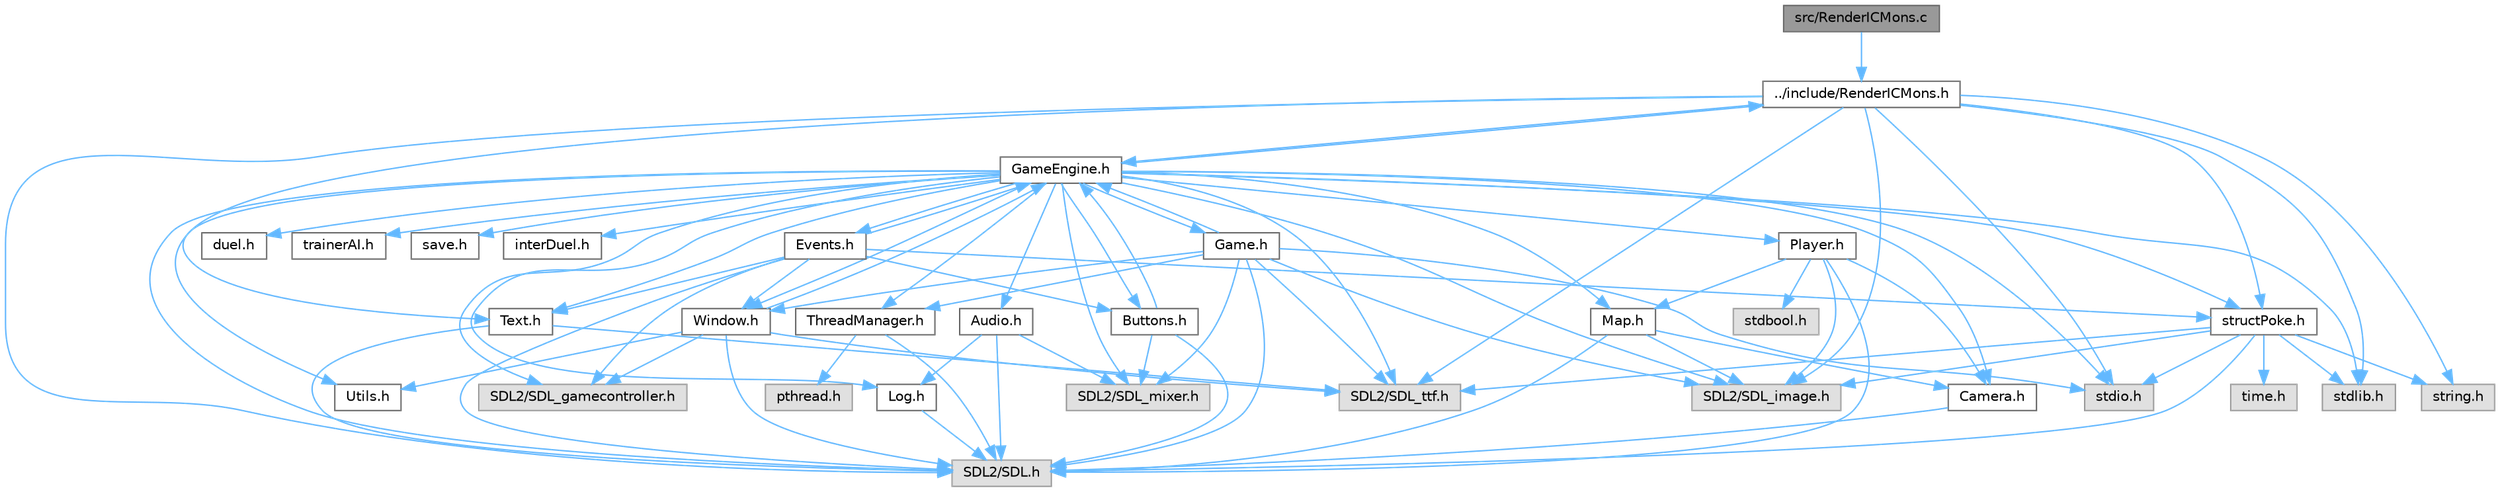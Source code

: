 digraph "src/RenderICMons.c"
{
 // LATEX_PDF_SIZE
  bgcolor="transparent";
  edge [fontname=Helvetica,fontsize=10,labelfontname=Helvetica,labelfontsize=10];
  node [fontname=Helvetica,fontsize=10,shape=box,height=0.2,width=0.4];
  Node1 [id="Node000001",label="src/RenderICMons.c",height=0.2,width=0.4,color="gray40", fillcolor="grey60", style="filled", fontcolor="black",tooltip=" "];
  Node1 -> Node2 [id="edge83_Node000001_Node000002",color="steelblue1",style="solid",tooltip=" "];
  Node2 [id="Node000002",label="../include/RenderICMons.h",height=0.2,width=0.4,color="grey40", fillcolor="white", style="filled",URL="$d2/d98/RenderICMons_8h.html",tooltip=" "];
  Node2 -> Node3 [id="edge84_Node000002_Node000003",color="steelblue1",style="solid",tooltip=" "];
  Node3 [id="Node000003",label="SDL2/SDL.h",height=0.2,width=0.4,color="grey60", fillcolor="#E0E0E0", style="filled",tooltip=" "];
  Node2 -> Node4 [id="edge85_Node000002_Node000004",color="steelblue1",style="solid",tooltip=" "];
  Node4 [id="Node000004",label="SDL2/SDL_image.h",height=0.2,width=0.4,color="grey60", fillcolor="#E0E0E0", style="filled",tooltip=" "];
  Node2 -> Node5 [id="edge86_Node000002_Node000005",color="steelblue1",style="solid",tooltip=" "];
  Node5 [id="Node000005",label="SDL2/SDL_ttf.h",height=0.2,width=0.4,color="grey60", fillcolor="#E0E0E0", style="filled",tooltip=" "];
  Node2 -> Node6 [id="edge87_Node000002_Node000006",color="steelblue1",style="solid",tooltip=" "];
  Node6 [id="Node000006",label="stdio.h",height=0.2,width=0.4,color="grey60", fillcolor="#E0E0E0", style="filled",tooltip=" "];
  Node2 -> Node7 [id="edge88_Node000002_Node000007",color="steelblue1",style="solid",tooltip=" "];
  Node7 [id="Node000007",label="stdlib.h",height=0.2,width=0.4,color="grey60", fillcolor="#E0E0E0", style="filled",tooltip=" "];
  Node2 -> Node8 [id="edge89_Node000002_Node000008",color="steelblue1",style="solid",tooltip=" "];
  Node8 [id="Node000008",label="string.h",height=0.2,width=0.4,color="grey60", fillcolor="#E0E0E0", style="filled",tooltip=" "];
  Node2 -> Node9 [id="edge90_Node000002_Node000009",color="steelblue1",style="solid",tooltip=" "];
  Node9 [id="Node000009",label="GameEngine.h",height=0.2,width=0.4,color="grey40", fillcolor="white", style="filled",URL="$d7/d1f/GameEngine_8h.html",tooltip=" "];
  Node9 -> Node3 [id="edge91_Node000009_Node000003",color="steelblue1",style="solid",tooltip=" "];
  Node9 -> Node10 [id="edge92_Node000009_Node000010",color="steelblue1",style="solid",tooltip=" "];
  Node10 [id="Node000010",label="SDL2/SDL_mixer.h",height=0.2,width=0.4,color="grey60", fillcolor="#E0E0E0", style="filled",tooltip=" "];
  Node9 -> Node4 [id="edge93_Node000009_Node000004",color="steelblue1",style="solid",tooltip=" "];
  Node9 -> Node5 [id="edge94_Node000009_Node000005",color="steelblue1",style="solid",tooltip=" "];
  Node9 -> Node11 [id="edge95_Node000009_Node000011",color="steelblue1",style="solid",tooltip=" "];
  Node11 [id="Node000011",label="SDL2/SDL_gamecontroller.h",height=0.2,width=0.4,color="grey60", fillcolor="#E0E0E0", style="filled",tooltip=" "];
  Node9 -> Node6 [id="edge96_Node000009_Node000006",color="steelblue1",style="solid",tooltip=" "];
  Node9 -> Node7 [id="edge97_Node000009_Node000007",color="steelblue1",style="solid",tooltip=" "];
  Node9 -> Node12 [id="edge98_Node000009_Node000012",color="steelblue1",style="solid",tooltip=" "];
  Node12 [id="Node000012",label="Log.h",height=0.2,width=0.4,color="grey40", fillcolor="white", style="filled",URL="$d1/d45/Log_8h.html",tooltip=" "];
  Node12 -> Node3 [id="edge99_Node000012_Node000003",color="steelblue1",style="solid",tooltip=" "];
  Node9 -> Node13 [id="edge100_Node000009_Node000013",color="steelblue1",style="solid",tooltip=" "];
  Node13 [id="Node000013",label="Audio.h",height=0.2,width=0.4,color="grey40", fillcolor="white", style="filled",URL="$d8/daa/Audio_8h.html",tooltip=" "];
  Node13 -> Node12 [id="edge101_Node000013_Node000012",color="steelblue1",style="solid",tooltip=" "];
  Node13 -> Node10 [id="edge102_Node000013_Node000010",color="steelblue1",style="solid",tooltip=" "];
  Node13 -> Node3 [id="edge103_Node000013_Node000003",color="steelblue1",style="solid",tooltip=" "];
  Node9 -> Node14 [id="edge104_Node000009_Node000014",color="steelblue1",style="solid",tooltip=" "];
  Node14 [id="Node000014",label="Buttons.h",height=0.2,width=0.4,color="grey40", fillcolor="white", style="filled",URL="$d3/d70/Buttons_8h.html",tooltip=" "];
  Node14 -> Node3 [id="edge105_Node000014_Node000003",color="steelblue1",style="solid",tooltip=" "];
  Node14 -> Node10 [id="edge106_Node000014_Node000010",color="steelblue1",style="solid",tooltip=" "];
  Node14 -> Node9 [id="edge107_Node000014_Node000009",color="steelblue1",style="solid",tooltip=" "];
  Node9 -> Node15 [id="edge108_Node000009_Node000015",color="steelblue1",style="solid",tooltip=" "];
  Node15 [id="Node000015",label="structPoke.h",height=0.2,width=0.4,color="grey40", fillcolor="white", style="filled",URL="$da/d71/structPoke_8h.html",tooltip=" "];
  Node15 -> Node6 [id="edge109_Node000015_Node000006",color="steelblue1",style="solid",tooltip=" "];
  Node15 -> Node7 [id="edge110_Node000015_Node000007",color="steelblue1",style="solid",tooltip=" "];
  Node15 -> Node16 [id="edge111_Node000015_Node000016",color="steelblue1",style="solid",tooltip=" "];
  Node16 [id="Node000016",label="time.h",height=0.2,width=0.4,color="grey60", fillcolor="#E0E0E0", style="filled",tooltip=" "];
  Node15 -> Node8 [id="edge112_Node000015_Node000008",color="steelblue1",style="solid",tooltip=" "];
  Node15 -> Node3 [id="edge113_Node000015_Node000003",color="steelblue1",style="solid",tooltip=" "];
  Node15 -> Node4 [id="edge114_Node000015_Node000004",color="steelblue1",style="solid",tooltip=" "];
  Node15 -> Node5 [id="edge115_Node000015_Node000005",color="steelblue1",style="solid",tooltip=" "];
  Node9 -> Node17 [id="edge116_Node000009_Node000017",color="steelblue1",style="solid",tooltip=" "];
  Node17 [id="Node000017",label="duel.h",height=0.2,width=0.4,color="grey40", fillcolor="white", style="filled",URL="$d6/d8e/duel_8h.html",tooltip=" "];
  Node9 -> Node18 [id="edge117_Node000009_Node000018",color="steelblue1",style="solid",tooltip=" "];
  Node18 [id="Node000018",label="trainerAI.h",height=0.2,width=0.4,color="grey40", fillcolor="white", style="filled",URL="$df/d27/trainerAI_8h.html",tooltip=" "];
  Node9 -> Node19 [id="edge118_Node000009_Node000019",color="steelblue1",style="solid",tooltip=" "];
  Node19 [id="Node000019",label="save.h",height=0.2,width=0.4,color="grey40", fillcolor="white", style="filled",URL="$d5/d5e/save_8h.html",tooltip="Save the player's data in a file."];
  Node9 -> Node20 [id="edge119_Node000009_Node000020",color="steelblue1",style="solid",tooltip=" "];
  Node20 [id="Node000020",label="interDuel.h",height=0.2,width=0.4,color="grey40", fillcolor="white", style="filled",URL="$da/d1d/interDuel_8h.html",tooltip=" "];
  Node9 -> Node21 [id="edge120_Node000009_Node000021",color="steelblue1",style="solid",tooltip=" "];
  Node21 [id="Node000021",label="Utils.h",height=0.2,width=0.4,color="grey40", fillcolor="white", style="filled",URL="$d9/ded/Utils_8h.html",tooltip=" "];
  Node9 -> Node22 [id="edge121_Node000009_Node000022",color="steelblue1",style="solid",tooltip=" "];
  Node22 [id="Node000022",label="Text.h",height=0.2,width=0.4,color="grey40", fillcolor="white", style="filled",URL="$d6/d35/Text_8h.html",tooltip=" "];
  Node22 -> Node3 [id="edge122_Node000022_Node000003",color="steelblue1",style="solid",tooltip=" "];
  Node22 -> Node5 [id="edge123_Node000022_Node000005",color="steelblue1",style="solid",tooltip=" "];
  Node9 -> Node23 [id="edge124_Node000009_Node000023",color="steelblue1",style="solid",tooltip=" "];
  Node23 [id="Node000023",label="Window.h",height=0.2,width=0.4,color="grey40", fillcolor="white", style="filled",URL="$d3/ded/Window_8h.html",tooltip=" "];
  Node23 -> Node3 [id="edge125_Node000023_Node000003",color="steelblue1",style="solid",tooltip=" "];
  Node23 -> Node5 [id="edge126_Node000023_Node000005",color="steelblue1",style="solid",tooltip=" "];
  Node23 -> Node11 [id="edge127_Node000023_Node000011",color="steelblue1",style="solid",tooltip=" "];
  Node23 -> Node9 [id="edge128_Node000023_Node000009",color="steelblue1",style="solid",tooltip=" "];
  Node23 -> Node21 [id="edge129_Node000023_Node000021",color="steelblue1",style="solid",tooltip=" "];
  Node9 -> Node24 [id="edge130_Node000009_Node000024",color="steelblue1",style="solid",tooltip=" "];
  Node24 [id="Node000024",label="Map.h",height=0.2,width=0.4,color="grey40", fillcolor="white", style="filled",URL="$df/d79/Map_8h.html",tooltip=" "];
  Node24 -> Node3 [id="edge131_Node000024_Node000003",color="steelblue1",style="solid",tooltip=" "];
  Node24 -> Node4 [id="edge132_Node000024_Node000004",color="steelblue1",style="solid",tooltip=" "];
  Node24 -> Node25 [id="edge133_Node000024_Node000025",color="steelblue1",style="solid",tooltip=" "];
  Node25 [id="Node000025",label="Camera.h",height=0.2,width=0.4,color="grey40", fillcolor="white", style="filled",URL="$dd/de4/Camera_8h.html",tooltip=" "];
  Node25 -> Node3 [id="edge134_Node000025_Node000003",color="steelblue1",style="solid",tooltip=" "];
  Node9 -> Node26 [id="edge135_Node000009_Node000026",color="steelblue1",style="solid",tooltip=" "];
  Node26 [id="Node000026",label="Player.h",height=0.2,width=0.4,color="grey40", fillcolor="white", style="filled",URL="$da/dbf/Player_8h.html",tooltip=" "];
  Node26 -> Node3 [id="edge136_Node000026_Node000003",color="steelblue1",style="solid",tooltip=" "];
  Node26 -> Node4 [id="edge137_Node000026_Node000004",color="steelblue1",style="solid",tooltip=" "];
  Node26 -> Node24 [id="edge138_Node000026_Node000024",color="steelblue1",style="solid",tooltip=" "];
  Node26 -> Node25 [id="edge139_Node000026_Node000025",color="steelblue1",style="solid",tooltip=" "];
  Node26 -> Node27 [id="edge140_Node000026_Node000027",color="steelblue1",style="solid",tooltip=" "];
  Node27 [id="Node000027",label="stdbool.h",height=0.2,width=0.4,color="grey60", fillcolor="#E0E0E0", style="filled",tooltip=" "];
  Node9 -> Node25 [id="edge141_Node000009_Node000025",color="steelblue1",style="solid",tooltip=" "];
  Node9 -> Node28 [id="edge142_Node000009_Node000028",color="steelblue1",style="solid",tooltip=" "];
  Node28 [id="Node000028",label="ThreadManager.h",height=0.2,width=0.4,color="grey40", fillcolor="white", style="filled",URL="$d0/daa/ThreadManager_8h.html",tooltip=" "];
  Node28 -> Node29 [id="edge143_Node000028_Node000029",color="steelblue1",style="solid",tooltip=" "];
  Node29 [id="Node000029",label="pthread.h",height=0.2,width=0.4,color="grey60", fillcolor="#E0E0E0", style="filled",tooltip=" "];
  Node28 -> Node3 [id="edge144_Node000028_Node000003",color="steelblue1",style="solid",tooltip=" "];
  Node9 -> Node30 [id="edge145_Node000009_Node000030",color="steelblue1",style="solid",tooltip=" "];
  Node30 [id="Node000030",label="Game.h",height=0.2,width=0.4,color="grey40", fillcolor="white", style="filled",URL="$d3/d5f/Game_8h.html",tooltip=" "];
  Node30 -> Node3 [id="edge146_Node000030_Node000003",color="steelblue1",style="solid",tooltip=" "];
  Node30 -> Node10 [id="edge147_Node000030_Node000010",color="steelblue1",style="solid",tooltip=" "];
  Node30 -> Node4 [id="edge148_Node000030_Node000004",color="steelblue1",style="solid",tooltip=" "];
  Node30 -> Node5 [id="edge149_Node000030_Node000005",color="steelblue1",style="solid",tooltip=" "];
  Node30 -> Node6 [id="edge150_Node000030_Node000006",color="steelblue1",style="solid",tooltip=" "];
  Node30 -> Node23 [id="edge151_Node000030_Node000023",color="steelblue1",style="solid",tooltip=" "];
  Node30 -> Node9 [id="edge152_Node000030_Node000009",color="steelblue1",style="solid",tooltip=" "];
  Node30 -> Node28 [id="edge153_Node000030_Node000028",color="steelblue1",style="solid",tooltip=" "];
  Node9 -> Node31 [id="edge154_Node000009_Node000031",color="steelblue1",style="solid",tooltip=" "];
  Node31 [id="Node000031",label="Events.h",height=0.2,width=0.4,color="grey40", fillcolor="white", style="filled",URL="$d0/dbb/Events_8h.html",tooltip=" "];
  Node31 -> Node9 [id="edge155_Node000031_Node000009",color="steelblue1",style="solid",tooltip=" "];
  Node31 -> Node23 [id="edge156_Node000031_Node000023",color="steelblue1",style="solid",tooltip=" "];
  Node31 -> Node14 [id="edge157_Node000031_Node000014",color="steelblue1",style="solid",tooltip=" "];
  Node31 -> Node22 [id="edge158_Node000031_Node000022",color="steelblue1",style="solid",tooltip=" "];
  Node31 -> Node15 [id="edge159_Node000031_Node000015",color="steelblue1",style="solid",tooltip=" "];
  Node31 -> Node3 [id="edge160_Node000031_Node000003",color="steelblue1",style="solid",tooltip=" "];
  Node31 -> Node11 [id="edge161_Node000031_Node000011",color="steelblue1",style="solid",tooltip=" "];
  Node9 -> Node2 [id="edge162_Node000009_Node000002",color="steelblue1",style="solid",tooltip=" "];
  Node2 -> Node22 [id="edge163_Node000002_Node000022",color="steelblue1",style="solid",tooltip=" "];
  Node2 -> Node15 [id="edge164_Node000002_Node000015",color="steelblue1",style="solid",tooltip=" "];
}

